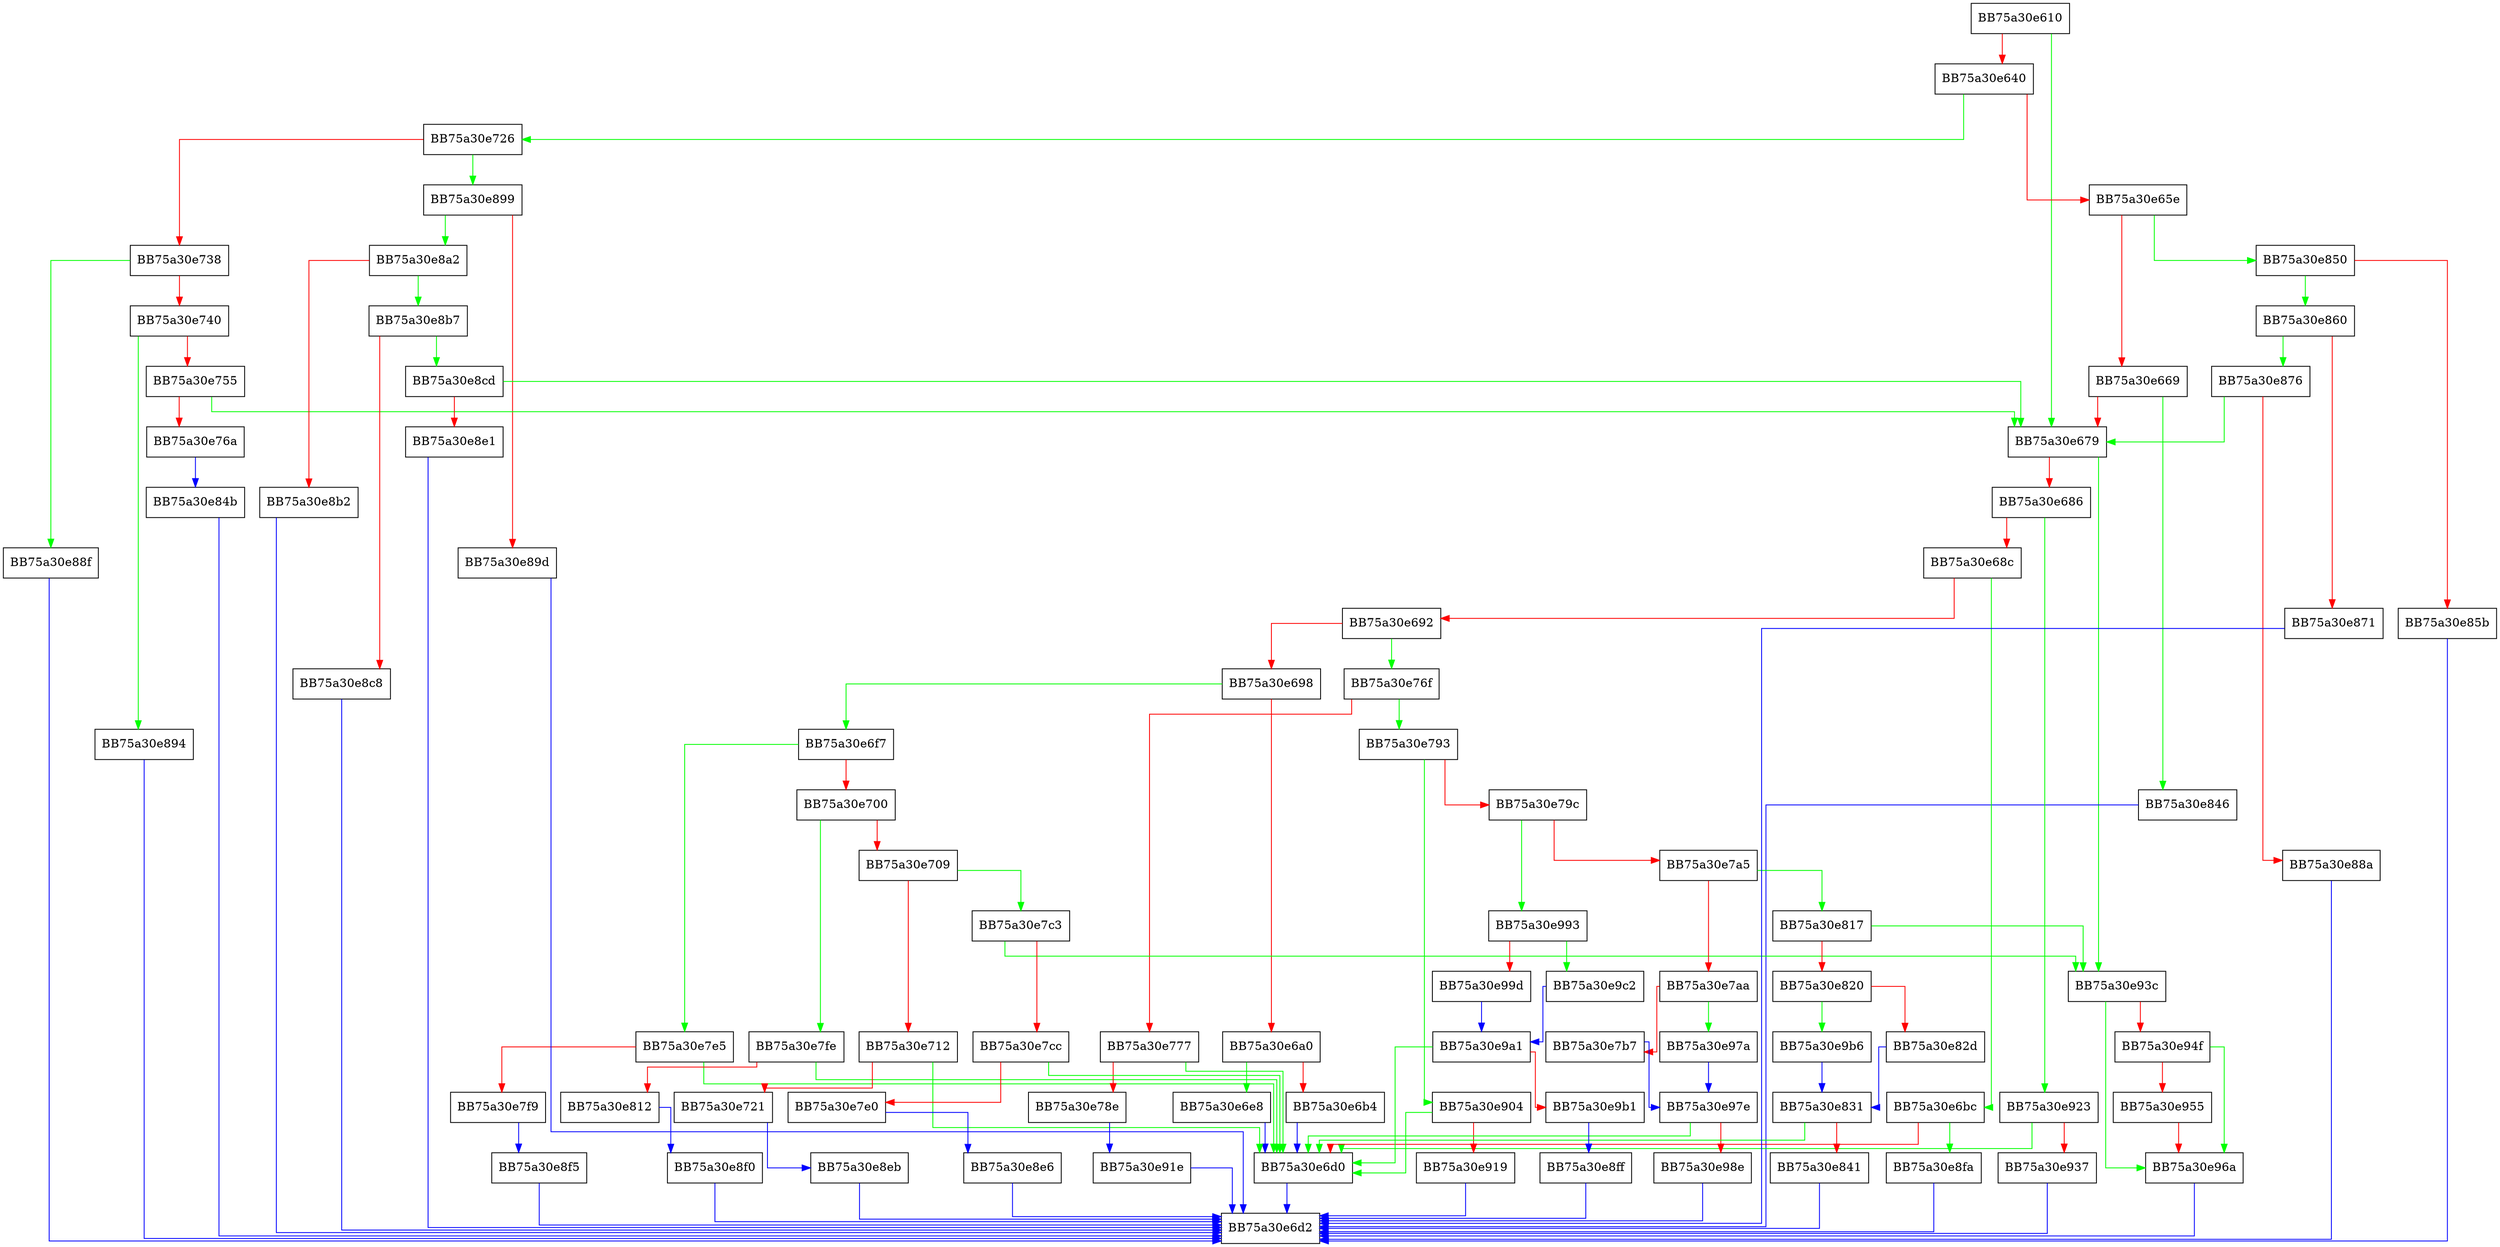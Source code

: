 digraph SerializeField {
  node [shape="box"];
  graph [splines=ortho];
  BB75a30e610 -> BB75a30e679 [color="green"];
  BB75a30e610 -> BB75a30e640 [color="red"];
  BB75a30e640 -> BB75a30e726 [color="green"];
  BB75a30e640 -> BB75a30e65e [color="red"];
  BB75a30e65e -> BB75a30e850 [color="green"];
  BB75a30e65e -> BB75a30e669 [color="red"];
  BB75a30e669 -> BB75a30e846 [color="green"];
  BB75a30e669 -> BB75a30e679 [color="red"];
  BB75a30e679 -> BB75a30e93c [color="green"];
  BB75a30e679 -> BB75a30e686 [color="red"];
  BB75a30e686 -> BB75a30e923 [color="green"];
  BB75a30e686 -> BB75a30e68c [color="red"];
  BB75a30e68c -> BB75a30e6bc [color="green"];
  BB75a30e68c -> BB75a30e692 [color="red"];
  BB75a30e692 -> BB75a30e76f [color="green"];
  BB75a30e692 -> BB75a30e698 [color="red"];
  BB75a30e698 -> BB75a30e6f7 [color="green"];
  BB75a30e698 -> BB75a30e6a0 [color="red"];
  BB75a30e6a0 -> BB75a30e6e8 [color="green"];
  BB75a30e6a0 -> BB75a30e6b4 [color="red"];
  BB75a30e6b4 -> BB75a30e6d0 [color="blue"];
  BB75a30e6bc -> BB75a30e8fa [color="green"];
  BB75a30e6bc -> BB75a30e6d0 [color="red"];
  BB75a30e6d0 -> BB75a30e6d2 [color="blue"];
  BB75a30e6e8 -> BB75a30e6d0 [color="blue"];
  BB75a30e6f7 -> BB75a30e7e5 [color="green"];
  BB75a30e6f7 -> BB75a30e700 [color="red"];
  BB75a30e700 -> BB75a30e7fe [color="green"];
  BB75a30e700 -> BB75a30e709 [color="red"];
  BB75a30e709 -> BB75a30e7c3 [color="green"];
  BB75a30e709 -> BB75a30e712 [color="red"];
  BB75a30e712 -> BB75a30e6d0 [color="green"];
  BB75a30e712 -> BB75a30e721 [color="red"];
  BB75a30e721 -> BB75a30e8eb [color="blue"];
  BB75a30e726 -> BB75a30e899 [color="green"];
  BB75a30e726 -> BB75a30e738 [color="red"];
  BB75a30e738 -> BB75a30e88f [color="green"];
  BB75a30e738 -> BB75a30e740 [color="red"];
  BB75a30e740 -> BB75a30e894 [color="green"];
  BB75a30e740 -> BB75a30e755 [color="red"];
  BB75a30e755 -> BB75a30e679 [color="green"];
  BB75a30e755 -> BB75a30e76a [color="red"];
  BB75a30e76a -> BB75a30e84b [color="blue"];
  BB75a30e76f -> BB75a30e793 [color="green"];
  BB75a30e76f -> BB75a30e777 [color="red"];
  BB75a30e777 -> BB75a30e6d0 [color="green"];
  BB75a30e777 -> BB75a30e78e [color="red"];
  BB75a30e78e -> BB75a30e91e [color="blue"];
  BB75a30e793 -> BB75a30e904 [color="green"];
  BB75a30e793 -> BB75a30e79c [color="red"];
  BB75a30e79c -> BB75a30e993 [color="green"];
  BB75a30e79c -> BB75a30e7a5 [color="red"];
  BB75a30e7a5 -> BB75a30e817 [color="green"];
  BB75a30e7a5 -> BB75a30e7aa [color="red"];
  BB75a30e7aa -> BB75a30e97a [color="green"];
  BB75a30e7aa -> BB75a30e7b7 [color="red"];
  BB75a30e7b7 -> BB75a30e97e [color="blue"];
  BB75a30e7c3 -> BB75a30e93c [color="green"];
  BB75a30e7c3 -> BB75a30e7cc [color="red"];
  BB75a30e7cc -> BB75a30e6d0 [color="green"];
  BB75a30e7cc -> BB75a30e7e0 [color="red"];
  BB75a30e7e0 -> BB75a30e8e6 [color="blue"];
  BB75a30e7e5 -> BB75a30e6d0 [color="green"];
  BB75a30e7e5 -> BB75a30e7f9 [color="red"];
  BB75a30e7f9 -> BB75a30e8f5 [color="blue"];
  BB75a30e7fe -> BB75a30e6d0 [color="green"];
  BB75a30e7fe -> BB75a30e812 [color="red"];
  BB75a30e812 -> BB75a30e8f0 [color="blue"];
  BB75a30e817 -> BB75a30e93c [color="green"];
  BB75a30e817 -> BB75a30e820 [color="red"];
  BB75a30e820 -> BB75a30e9b6 [color="green"];
  BB75a30e820 -> BB75a30e82d [color="red"];
  BB75a30e82d -> BB75a30e831 [color="blue"];
  BB75a30e831 -> BB75a30e6d0 [color="green"];
  BB75a30e831 -> BB75a30e841 [color="red"];
  BB75a30e841 -> BB75a30e6d2 [color="blue"];
  BB75a30e846 -> BB75a30e6d2 [color="blue"];
  BB75a30e84b -> BB75a30e6d2 [color="blue"];
  BB75a30e850 -> BB75a30e860 [color="green"];
  BB75a30e850 -> BB75a30e85b [color="red"];
  BB75a30e85b -> BB75a30e6d2 [color="blue"];
  BB75a30e860 -> BB75a30e876 [color="green"];
  BB75a30e860 -> BB75a30e871 [color="red"];
  BB75a30e871 -> BB75a30e6d2 [color="blue"];
  BB75a30e876 -> BB75a30e679 [color="green"];
  BB75a30e876 -> BB75a30e88a [color="red"];
  BB75a30e88a -> BB75a30e6d2 [color="blue"];
  BB75a30e88f -> BB75a30e6d2 [color="blue"];
  BB75a30e894 -> BB75a30e6d2 [color="blue"];
  BB75a30e899 -> BB75a30e8a2 [color="green"];
  BB75a30e899 -> BB75a30e89d [color="red"];
  BB75a30e89d -> BB75a30e6d2 [color="blue"];
  BB75a30e8a2 -> BB75a30e8b7 [color="green"];
  BB75a30e8a2 -> BB75a30e8b2 [color="red"];
  BB75a30e8b2 -> BB75a30e6d2 [color="blue"];
  BB75a30e8b7 -> BB75a30e8cd [color="green"];
  BB75a30e8b7 -> BB75a30e8c8 [color="red"];
  BB75a30e8c8 -> BB75a30e6d2 [color="blue"];
  BB75a30e8cd -> BB75a30e679 [color="green"];
  BB75a30e8cd -> BB75a30e8e1 [color="red"];
  BB75a30e8e1 -> BB75a30e6d2 [color="blue"];
  BB75a30e8e6 -> BB75a30e6d2 [color="blue"];
  BB75a30e8eb -> BB75a30e6d2 [color="blue"];
  BB75a30e8f0 -> BB75a30e6d2 [color="blue"];
  BB75a30e8f5 -> BB75a30e6d2 [color="blue"];
  BB75a30e8fa -> BB75a30e6d2 [color="blue"];
  BB75a30e8ff -> BB75a30e6d2 [color="blue"];
  BB75a30e904 -> BB75a30e6d0 [color="green"];
  BB75a30e904 -> BB75a30e919 [color="red"];
  BB75a30e919 -> BB75a30e6d2 [color="blue"];
  BB75a30e91e -> BB75a30e6d2 [color="blue"];
  BB75a30e923 -> BB75a30e6d0 [color="green"];
  BB75a30e923 -> BB75a30e937 [color="red"];
  BB75a30e937 -> BB75a30e6d2 [color="blue"];
  BB75a30e93c -> BB75a30e96a [color="green"];
  BB75a30e93c -> BB75a30e94f [color="red"];
  BB75a30e94f -> BB75a30e96a [color="green"];
  BB75a30e94f -> BB75a30e955 [color="red"];
  BB75a30e955 -> BB75a30e96a [color="red"];
  BB75a30e96a -> BB75a30e6d2 [color="blue"];
  BB75a30e97a -> BB75a30e97e [color="blue"];
  BB75a30e97e -> BB75a30e6d0 [color="green"];
  BB75a30e97e -> BB75a30e98e [color="red"];
  BB75a30e98e -> BB75a30e6d2 [color="blue"];
  BB75a30e993 -> BB75a30e9c2 [color="green"];
  BB75a30e993 -> BB75a30e99d [color="red"];
  BB75a30e99d -> BB75a30e9a1 [color="blue"];
  BB75a30e9a1 -> BB75a30e6d0 [color="green"];
  BB75a30e9a1 -> BB75a30e9b1 [color="red"];
  BB75a30e9b1 -> BB75a30e8ff [color="blue"];
  BB75a30e9b6 -> BB75a30e831 [color="blue"];
  BB75a30e9c2 -> BB75a30e9a1 [color="blue"];
}